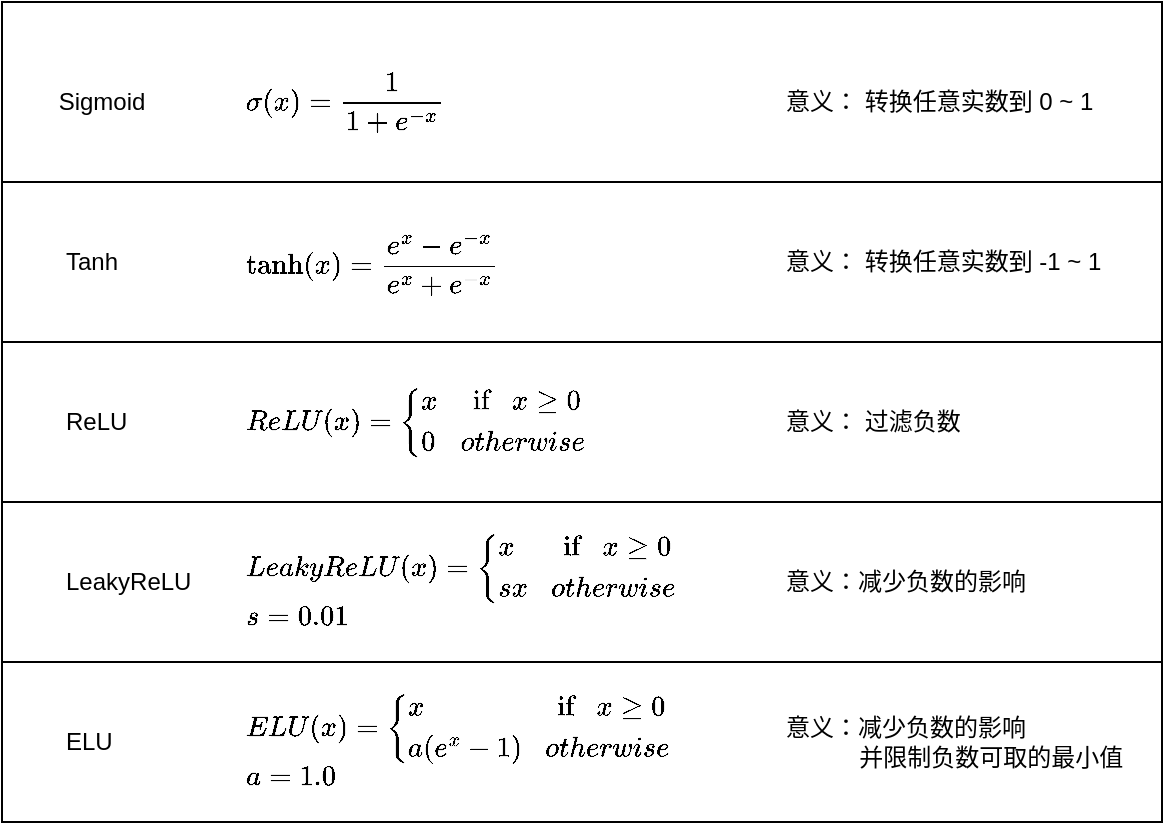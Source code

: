 <mxfile version="12.9.3" type="device"><diagram id="s_OCVzJugK9j5O1-IXpq" name="Page-1"><mxGraphModel dx="946" dy="608" grid="1" gridSize="10" guides="1" tooltips="1" connect="1" arrows="1" fold="1" page="1" pageScale="1" pageWidth="850" pageHeight="1100" math="1" shadow="0"><root><mxCell id="0"/><mxCell id="1" parent="0"/><mxCell id="buDc4bFS3_XmzKpjfW1b-16" value="" style="rounded=0;whiteSpace=wrap;html=1;" vertex="1" parent="1"><mxGeometry x="80" y="330" width="580" height="80" as="geometry"/></mxCell><mxCell id="buDc4bFS3_XmzKpjfW1b-15" value="" style="rounded=0;whiteSpace=wrap;html=1;" vertex="1" parent="1"><mxGeometry x="80" y="250" width="580" height="80" as="geometry"/></mxCell><mxCell id="buDc4bFS3_XmzKpjfW1b-14" value="" style="rounded=0;whiteSpace=wrap;html=1;" vertex="1" parent="1"><mxGeometry x="80" y="170" width="580" height="80" as="geometry"/></mxCell><mxCell id="buDc4bFS3_XmzKpjfW1b-1" value="" style="rounded=0;whiteSpace=wrap;html=1;" vertex="1" parent="1"><mxGeometry x="80" y="80" width="580" height="90" as="geometry"/></mxCell><mxCell id="buDc4bFS3_XmzKpjfW1b-2" value="`sigma(x)= frac{1}{1+e^-x}`" style="text;html=1;strokeColor=none;fillColor=none;align=left;verticalAlign=middle;whiteSpace=wrap;rounded=0;" vertex="1" parent="1"><mxGeometry x="200" y="120" width="140" height="20" as="geometry"/></mxCell><mxCell id="buDc4bFS3_XmzKpjfW1b-3" value="Sigmoid" style="text;html=1;strokeColor=none;fillColor=none;align=center;verticalAlign=middle;whiteSpace=wrap;rounded=0;" vertex="1" parent="1"><mxGeometry x="110" y="120" width="40" height="20" as="geometry"/></mxCell><mxCell id="buDc4bFS3_XmzKpjfW1b-4" value="`tanh(x)= frac{e^x-e^-x}{e^x+e^-x}`" style="text;html=1;strokeColor=none;fillColor=none;align=left;verticalAlign=middle;whiteSpace=wrap;rounded=0;" vertex="1" parent="1"><mxGeometry x="200" y="200" width="140" height="20" as="geometry"/></mxCell><mxCell id="buDc4bFS3_XmzKpjfW1b-5" value="Tanh" style="text;html=1;strokeColor=none;fillColor=none;align=left;verticalAlign=middle;whiteSpace=wrap;rounded=0;" vertex="1" parent="1"><mxGeometry x="110" y="200" width="40" height="20" as="geometry"/></mxCell><mxCell id="buDc4bFS3_XmzKpjfW1b-6" value="意义： 转换任意实数到 0 ~ 1" style="text;html=1;strokeColor=none;fillColor=none;align=left;verticalAlign=middle;whiteSpace=wrap;rounded=0;" vertex="1" parent="1"><mxGeometry x="470" y="120" width="170" height="20" as="geometry"/></mxCell><mxCell id="buDc4bFS3_XmzKpjfW1b-7" value="意义： 转换任意实数到 -1 ~ 1" style="text;html=1;strokeColor=none;fillColor=none;align=left;verticalAlign=middle;whiteSpace=wrap;rounded=0;" vertex="1" parent="1"><mxGeometry x="470" y="200" width="180" height="20" as="geometry"/></mxCell><mxCell id="buDc4bFS3_XmzKpjfW1b-8" value="`ReLU(x)={(x,if x&amp;gt;=0),(0, otherwise):}`" style="text;html=1;strokeColor=none;fillColor=none;align=left;verticalAlign=middle;whiteSpace=wrap;rounded=0;" vertex="1" parent="1"><mxGeometry x="200" y="280" width="140" height="20" as="geometry"/></mxCell><mxCell id="buDc4bFS3_XmzKpjfW1b-9" value="ReLU" style="text;html=1;strokeColor=none;fillColor=none;align=left;verticalAlign=middle;whiteSpace=wrap;rounded=0;" vertex="1" parent="1"><mxGeometry x="110" y="280" width="40" height="20" as="geometry"/></mxCell><mxCell id="buDc4bFS3_XmzKpjfW1b-10" value="意义： 过滤负数" style="text;html=1;strokeColor=none;fillColor=none;align=left;verticalAlign=middle;whiteSpace=wrap;rounded=0;" vertex="1" parent="1"><mxGeometry x="470" y="280" width="180" height="20" as="geometry"/></mxCell><mxCell id="buDc4bFS3_XmzKpjfW1b-11" value="`LeakyReLU(x)={(x,if x&amp;gt;=0),(sx, otherwise):}`&lt;br&gt;`s = 0.01`" style="text;html=1;strokeColor=none;fillColor=none;align=left;verticalAlign=middle;whiteSpace=wrap;rounded=0;" vertex="1" parent="1"><mxGeometry x="200" y="360" width="200" height="20" as="geometry"/></mxCell><mxCell id="buDc4bFS3_XmzKpjfW1b-12" value="LeakyReLU" style="text;html=1;strokeColor=none;fillColor=none;align=left;verticalAlign=middle;whiteSpace=wrap;rounded=0;" vertex="1" parent="1"><mxGeometry x="110" y="360" width="40" height="20" as="geometry"/></mxCell><mxCell id="buDc4bFS3_XmzKpjfW1b-13" value="意义：减少负数的影响" style="text;html=1;strokeColor=none;fillColor=none;align=left;verticalAlign=middle;whiteSpace=wrap;rounded=0;" vertex="1" parent="1"><mxGeometry x="470" y="360" width="180" height="20" as="geometry"/></mxCell><mxCell id="buDc4bFS3_XmzKpjfW1b-17" value="" style="rounded=0;whiteSpace=wrap;html=1;" vertex="1" parent="1"><mxGeometry x="80" y="410" width="580" height="80" as="geometry"/></mxCell><mxCell id="buDc4bFS3_XmzKpjfW1b-18" value="`ELU(x)={(x,if x&amp;gt;=0),(a(e^x-1), otherwise):}`&lt;br&gt;`a = 1.0`" style="text;html=1;strokeColor=none;fillColor=none;align=left;verticalAlign=middle;whiteSpace=wrap;rounded=0;" vertex="1" parent="1"><mxGeometry x="200" y="440" width="200" height="20" as="geometry"/></mxCell><mxCell id="buDc4bFS3_XmzKpjfW1b-19" value="ELU" style="text;html=1;strokeColor=none;fillColor=none;align=left;verticalAlign=middle;whiteSpace=wrap;rounded=0;" vertex="1" parent="1"><mxGeometry x="110" y="440" width="40" height="20" as="geometry"/></mxCell><mxCell id="buDc4bFS3_XmzKpjfW1b-20" value="意义：减少负数的影响&lt;br&gt;&amp;nbsp; &amp;nbsp; &amp;nbsp; &amp;nbsp; &amp;nbsp; &amp;nbsp;并限制负数可取的最小值" style="text;html=1;strokeColor=none;fillColor=none;align=left;verticalAlign=middle;whiteSpace=wrap;rounded=0;" vertex="1" parent="1"><mxGeometry x="470" y="440" width="180" height="20" as="geometry"/></mxCell></root></mxGraphModel></diagram></mxfile>

